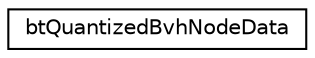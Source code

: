digraph G
{
  edge [fontname="Helvetica",fontsize="10",labelfontname="Helvetica",labelfontsize="10"];
  node [fontname="Helvetica",fontsize="10",shape=record];
  rankdir=LR;
  Node1 [label="btQuantizedBvhNodeData",height=0.2,width=0.4,color="black", fillcolor="white", style="filled",URL="$df/d1f/structbtQuantizedBvhNodeData.html"];
}
